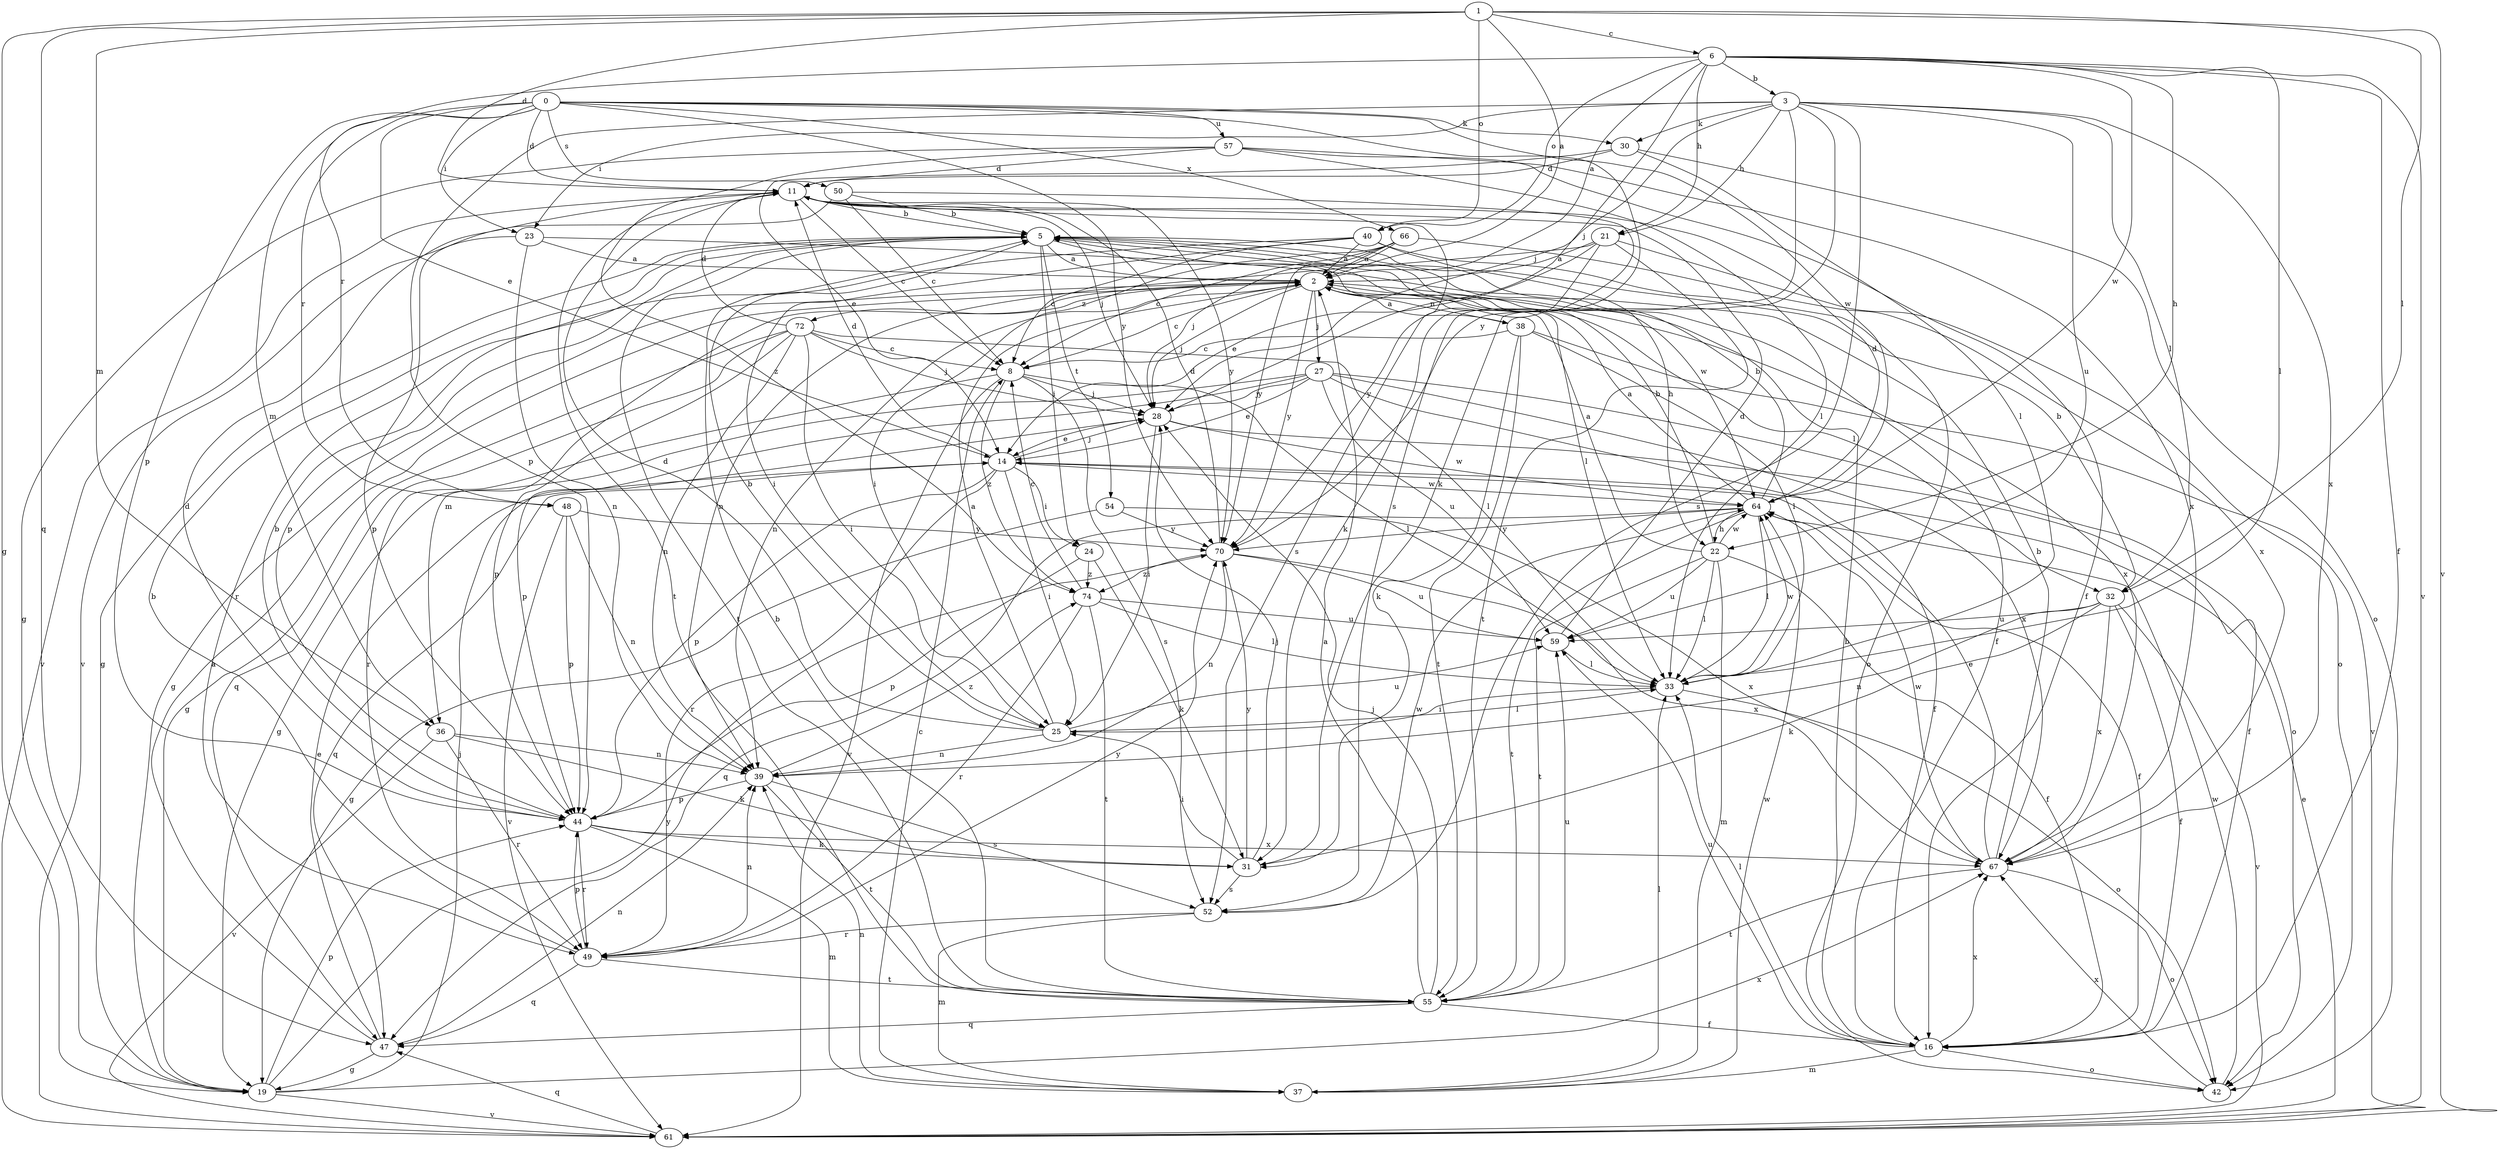 strict digraph  {
0;
1;
2;
3;
5;
6;
8;
11;
14;
16;
19;
21;
22;
23;
24;
25;
27;
28;
30;
31;
32;
33;
36;
37;
38;
39;
40;
42;
44;
47;
48;
49;
50;
52;
54;
55;
57;
59;
61;
64;
66;
67;
70;
72;
74;
0 -> 11  [label=d];
0 -> 14  [label=e];
0 -> 23  [label=i];
0 -> 30  [label=k];
0 -> 36  [label=m];
0 -> 44  [label=p];
0 -> 48  [label=r];
0 -> 50  [label=s];
0 -> 52  [label=s];
0 -> 57  [label=u];
0 -> 64  [label=w];
0 -> 66  [label=x];
0 -> 70  [label=y];
1 -> 2  [label=a];
1 -> 6  [label=c];
1 -> 11  [label=d];
1 -> 19  [label=g];
1 -> 32  [label=l];
1 -> 36  [label=m];
1 -> 40  [label=o];
1 -> 47  [label=q];
1 -> 61  [label=v];
2 -> 8  [label=c];
2 -> 19  [label=g];
2 -> 27  [label=j];
2 -> 28  [label=j];
2 -> 32  [label=l];
2 -> 36  [label=m];
2 -> 38  [label=n];
2 -> 39  [label=n];
2 -> 67  [label=x];
2 -> 70  [label=y];
2 -> 72  [label=z];
3 -> 21  [label=h];
3 -> 23  [label=i];
3 -> 28  [label=j];
3 -> 30  [label=k];
3 -> 31  [label=k];
3 -> 32  [label=l];
3 -> 44  [label=p];
3 -> 52  [label=s];
3 -> 59  [label=u];
3 -> 67  [label=x];
3 -> 70  [label=y];
5 -> 2  [label=a];
5 -> 19  [label=g];
5 -> 24  [label=i];
5 -> 33  [label=l];
5 -> 44  [label=p];
5 -> 54  [label=t];
5 -> 55  [label=t];
5 -> 64  [label=w];
6 -> 2  [label=a];
6 -> 3  [label=b];
6 -> 16  [label=f];
6 -> 21  [label=h];
6 -> 22  [label=h];
6 -> 28  [label=j];
6 -> 33  [label=l];
6 -> 40  [label=o];
6 -> 48  [label=r];
6 -> 61  [label=v];
6 -> 64  [label=w];
8 -> 28  [label=j];
8 -> 33  [label=l];
8 -> 49  [label=r];
8 -> 52  [label=s];
8 -> 61  [label=v];
8 -> 74  [label=z];
11 -> 5  [label=b];
11 -> 8  [label=c];
11 -> 28  [label=j];
11 -> 52  [label=s];
11 -> 55  [label=t];
11 -> 61  [label=v];
11 -> 70  [label=y];
14 -> 11  [label=d];
14 -> 24  [label=i];
14 -> 25  [label=i];
14 -> 28  [label=j];
14 -> 44  [label=p];
14 -> 47  [label=q];
14 -> 49  [label=r];
14 -> 64  [label=w];
16 -> 5  [label=b];
16 -> 33  [label=l];
16 -> 37  [label=m];
16 -> 42  [label=o];
16 -> 59  [label=u];
16 -> 67  [label=x];
19 -> 28  [label=j];
19 -> 44  [label=p];
19 -> 61  [label=v];
19 -> 67  [label=x];
19 -> 70  [label=y];
21 -> 2  [label=a];
21 -> 14  [label=e];
21 -> 39  [label=n];
21 -> 42  [label=o];
21 -> 55  [label=t];
21 -> 70  [label=y];
22 -> 2  [label=a];
22 -> 5  [label=b];
22 -> 16  [label=f];
22 -> 33  [label=l];
22 -> 37  [label=m];
22 -> 55  [label=t];
22 -> 59  [label=u];
22 -> 64  [label=w];
23 -> 2  [label=a];
23 -> 16  [label=f];
23 -> 39  [label=n];
23 -> 44  [label=p];
24 -> 31  [label=k];
24 -> 44  [label=p];
24 -> 74  [label=z];
25 -> 2  [label=a];
25 -> 5  [label=b];
25 -> 11  [label=d];
25 -> 33  [label=l];
25 -> 39  [label=n];
25 -> 59  [label=u];
27 -> 14  [label=e];
27 -> 16  [label=f];
27 -> 19  [label=g];
27 -> 28  [label=j];
27 -> 42  [label=o];
27 -> 44  [label=p];
27 -> 59  [label=u];
27 -> 67  [label=x];
28 -> 14  [label=e];
28 -> 16  [label=f];
28 -> 25  [label=i];
28 -> 64  [label=w];
30 -> 11  [label=d];
30 -> 14  [label=e];
30 -> 33  [label=l];
30 -> 42  [label=o];
31 -> 25  [label=i];
31 -> 28  [label=j];
31 -> 52  [label=s];
31 -> 70  [label=y];
32 -> 5  [label=b];
32 -> 16  [label=f];
32 -> 31  [label=k];
32 -> 39  [label=n];
32 -> 59  [label=u];
32 -> 61  [label=v];
32 -> 67  [label=x];
33 -> 25  [label=i];
33 -> 42  [label=o];
33 -> 64  [label=w];
36 -> 31  [label=k];
36 -> 39  [label=n];
36 -> 49  [label=r];
36 -> 61  [label=v];
37 -> 8  [label=c];
37 -> 33  [label=l];
37 -> 39  [label=n];
37 -> 64  [label=w];
38 -> 2  [label=a];
38 -> 8  [label=c];
38 -> 31  [label=k];
38 -> 33  [label=l];
38 -> 55  [label=t];
38 -> 61  [label=v];
39 -> 44  [label=p];
39 -> 52  [label=s];
39 -> 55  [label=t];
39 -> 74  [label=z];
40 -> 2  [label=a];
40 -> 8  [label=c];
40 -> 22  [label=h];
40 -> 25  [label=i];
40 -> 42  [label=o];
40 -> 49  [label=r];
42 -> 64  [label=w];
42 -> 67  [label=x];
44 -> 5  [label=b];
44 -> 11  [label=d];
44 -> 31  [label=k];
44 -> 37  [label=m];
44 -> 49  [label=r];
44 -> 67  [label=x];
47 -> 2  [label=a];
47 -> 14  [label=e];
47 -> 19  [label=g];
47 -> 39  [label=n];
48 -> 39  [label=n];
48 -> 44  [label=p];
48 -> 61  [label=v];
48 -> 70  [label=y];
49 -> 5  [label=b];
49 -> 39  [label=n];
49 -> 44  [label=p];
49 -> 47  [label=q];
49 -> 55  [label=t];
49 -> 70  [label=y];
50 -> 5  [label=b];
50 -> 8  [label=c];
50 -> 31  [label=k];
50 -> 61  [label=v];
52 -> 37  [label=m];
52 -> 49  [label=r];
52 -> 64  [label=w];
54 -> 19  [label=g];
54 -> 67  [label=x];
54 -> 70  [label=y];
55 -> 2  [label=a];
55 -> 5  [label=b];
55 -> 16  [label=f];
55 -> 28  [label=j];
55 -> 47  [label=q];
55 -> 59  [label=u];
57 -> 11  [label=d];
57 -> 16  [label=f];
57 -> 19  [label=g];
57 -> 33  [label=l];
57 -> 67  [label=x];
57 -> 74  [label=z];
59 -> 11  [label=d];
59 -> 33  [label=l];
61 -> 14  [label=e];
61 -> 47  [label=q];
64 -> 2  [label=a];
64 -> 5  [label=b];
64 -> 11  [label=d];
64 -> 16  [label=f];
64 -> 22  [label=h];
64 -> 33  [label=l];
64 -> 47  [label=q];
64 -> 55  [label=t];
64 -> 70  [label=y];
66 -> 2  [label=a];
66 -> 8  [label=c];
66 -> 25  [label=i];
66 -> 28  [label=j];
66 -> 67  [label=x];
66 -> 70  [label=y];
67 -> 5  [label=b];
67 -> 14  [label=e];
67 -> 42  [label=o];
67 -> 55  [label=t];
67 -> 64  [label=w];
70 -> 11  [label=d];
70 -> 39  [label=n];
70 -> 59  [label=u];
70 -> 67  [label=x];
70 -> 74  [label=z];
72 -> 8  [label=c];
72 -> 11  [label=d];
72 -> 19  [label=g];
72 -> 25  [label=i];
72 -> 28  [label=j];
72 -> 33  [label=l];
72 -> 39  [label=n];
72 -> 44  [label=p];
72 -> 47  [label=q];
74 -> 8  [label=c];
74 -> 33  [label=l];
74 -> 49  [label=r];
74 -> 55  [label=t];
74 -> 59  [label=u];
}
